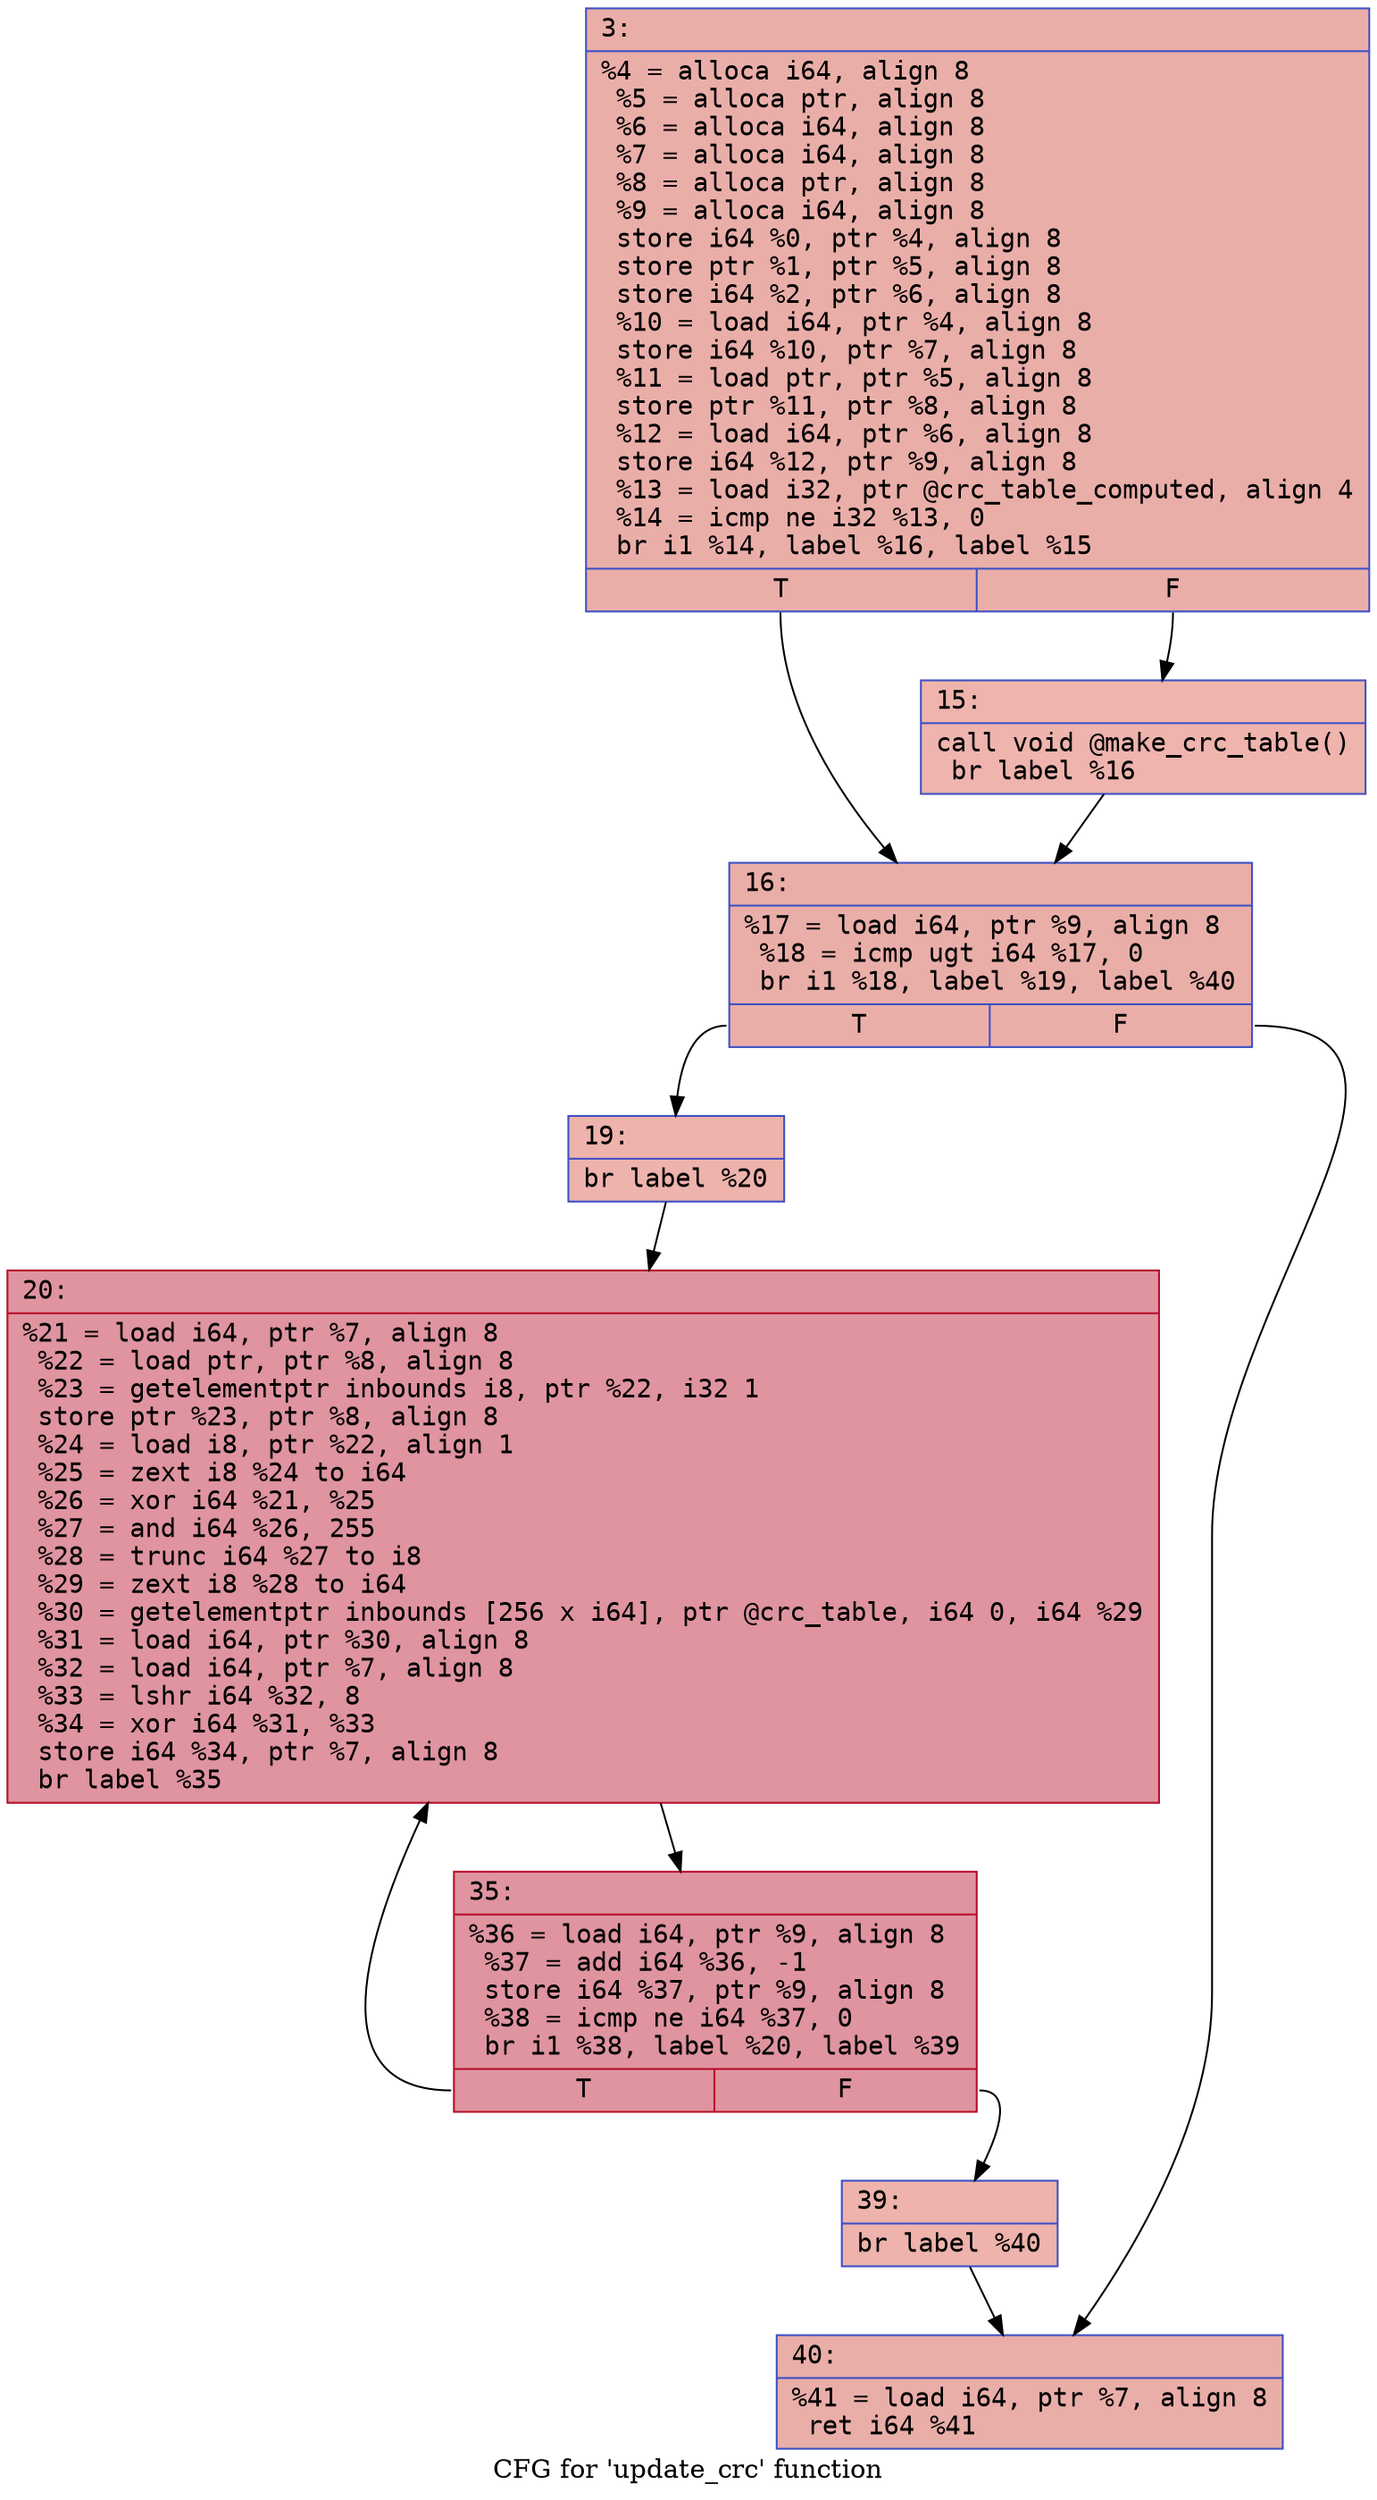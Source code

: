 digraph "CFG for 'update_crc' function" {
	label="CFG for 'update_crc' function";

	Node0x60000005e530 [shape=record,color="#3d50c3ff", style=filled, fillcolor="#d0473d70" fontname="Courier",label="{3:\l|  %4 = alloca i64, align 8\l  %5 = alloca ptr, align 8\l  %6 = alloca i64, align 8\l  %7 = alloca i64, align 8\l  %8 = alloca ptr, align 8\l  %9 = alloca i64, align 8\l  store i64 %0, ptr %4, align 8\l  store ptr %1, ptr %5, align 8\l  store i64 %2, ptr %6, align 8\l  %10 = load i64, ptr %4, align 8\l  store i64 %10, ptr %7, align 8\l  %11 = load ptr, ptr %5, align 8\l  store ptr %11, ptr %8, align 8\l  %12 = load i64, ptr %6, align 8\l  store i64 %12, ptr %9, align 8\l  %13 = load i32, ptr @crc_table_computed, align 4\l  %14 = icmp ne i32 %13, 0\l  br i1 %14, label %16, label %15\l|{<s0>T|<s1>F}}"];
	Node0x60000005e530:s0 -> Node0x60000005e5d0[tooltip="3 -> 16\nProbability 62.50%" ];
	Node0x60000005e530:s1 -> Node0x60000005e580[tooltip="3 -> 15\nProbability 37.50%" ];
	Node0x60000005e580 [shape=record,color="#3d50c3ff", style=filled, fillcolor="#d8564670" fontname="Courier",label="{15:\l|  call void @make_crc_table()\l  br label %16\l}"];
	Node0x60000005e580 -> Node0x60000005e5d0[tooltip="15 -> 16\nProbability 100.00%" ];
	Node0x60000005e5d0 [shape=record,color="#3d50c3ff", style=filled, fillcolor="#d0473d70" fontname="Courier",label="{16:\l|  %17 = load i64, ptr %9, align 8\l  %18 = icmp ugt i64 %17, 0\l  br i1 %18, label %19, label %40\l|{<s0>T|<s1>F}}"];
	Node0x60000005e5d0:s0 -> Node0x60000005e620[tooltip="16 -> 19\nProbability 50.00%" ];
	Node0x60000005e5d0:s1 -> Node0x60000005e760[tooltip="16 -> 40\nProbability 50.00%" ];
	Node0x60000005e620 [shape=record,color="#3d50c3ff", style=filled, fillcolor="#d6524470" fontname="Courier",label="{19:\l|  br label %20\l}"];
	Node0x60000005e620 -> Node0x60000005e670[tooltip="19 -> 20\nProbability 100.00%" ];
	Node0x60000005e670 [shape=record,color="#b70d28ff", style=filled, fillcolor="#b70d2870" fontname="Courier",label="{20:\l|  %21 = load i64, ptr %7, align 8\l  %22 = load ptr, ptr %8, align 8\l  %23 = getelementptr inbounds i8, ptr %22, i32 1\l  store ptr %23, ptr %8, align 8\l  %24 = load i8, ptr %22, align 1\l  %25 = zext i8 %24 to i64\l  %26 = xor i64 %21, %25\l  %27 = and i64 %26, 255\l  %28 = trunc i64 %27 to i8\l  %29 = zext i8 %28 to i64\l  %30 = getelementptr inbounds [256 x i64], ptr @crc_table, i64 0, i64 %29\l  %31 = load i64, ptr %30, align 8\l  %32 = load i64, ptr %7, align 8\l  %33 = lshr i64 %32, 8\l  %34 = xor i64 %31, %33\l  store i64 %34, ptr %7, align 8\l  br label %35\l}"];
	Node0x60000005e670 -> Node0x60000005e6c0[tooltip="20 -> 35\nProbability 100.00%" ];
	Node0x60000005e6c0 [shape=record,color="#b70d28ff", style=filled, fillcolor="#b70d2870" fontname="Courier",label="{35:\l|  %36 = load i64, ptr %9, align 8\l  %37 = add i64 %36, -1\l  store i64 %37, ptr %9, align 8\l  %38 = icmp ne i64 %37, 0\l  br i1 %38, label %20, label %39\l|{<s0>T|<s1>F}}"];
	Node0x60000005e6c0:s0 -> Node0x60000005e670[tooltip="35 -> 20\nProbability 96.88%" ];
	Node0x60000005e6c0:s1 -> Node0x60000005e710[tooltip="35 -> 39\nProbability 3.12%" ];
	Node0x60000005e710 [shape=record,color="#3d50c3ff", style=filled, fillcolor="#d6524470" fontname="Courier",label="{39:\l|  br label %40\l}"];
	Node0x60000005e710 -> Node0x60000005e760[tooltip="39 -> 40\nProbability 100.00%" ];
	Node0x60000005e760 [shape=record,color="#3d50c3ff", style=filled, fillcolor="#d0473d70" fontname="Courier",label="{40:\l|  %41 = load i64, ptr %7, align 8\l  ret i64 %41\l}"];
}
